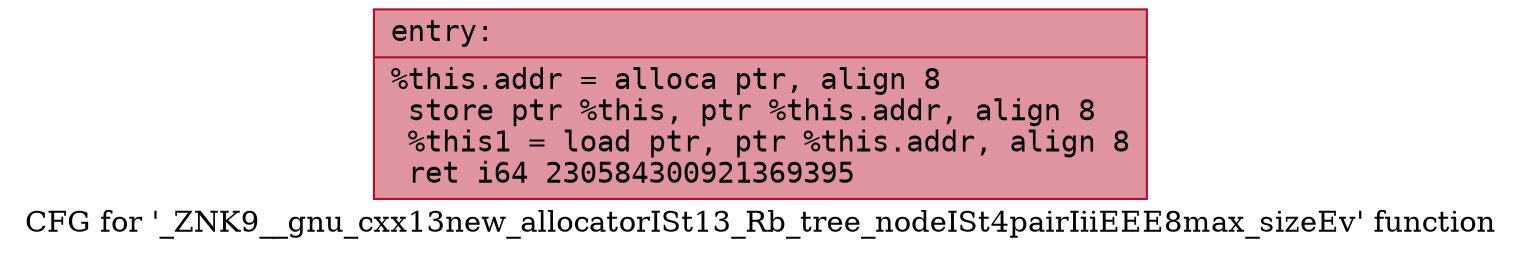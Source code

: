 digraph "CFG for '_ZNK9__gnu_cxx13new_allocatorISt13_Rb_tree_nodeISt4pairIiiEEE8max_sizeEv' function" {
	label="CFG for '_ZNK9__gnu_cxx13new_allocatorISt13_Rb_tree_nodeISt4pairIiiEEE8max_sizeEv' function";

	Node0x55579ce24fc0 [shape=record,color="#b70d28ff", style=filled, fillcolor="#b70d2870" fontname="Courier",label="{entry:\l|  %this.addr = alloca ptr, align 8\l  store ptr %this, ptr %this.addr, align 8\l  %this1 = load ptr, ptr %this.addr, align 8\l  ret i64 230584300921369395\l}"];
}
